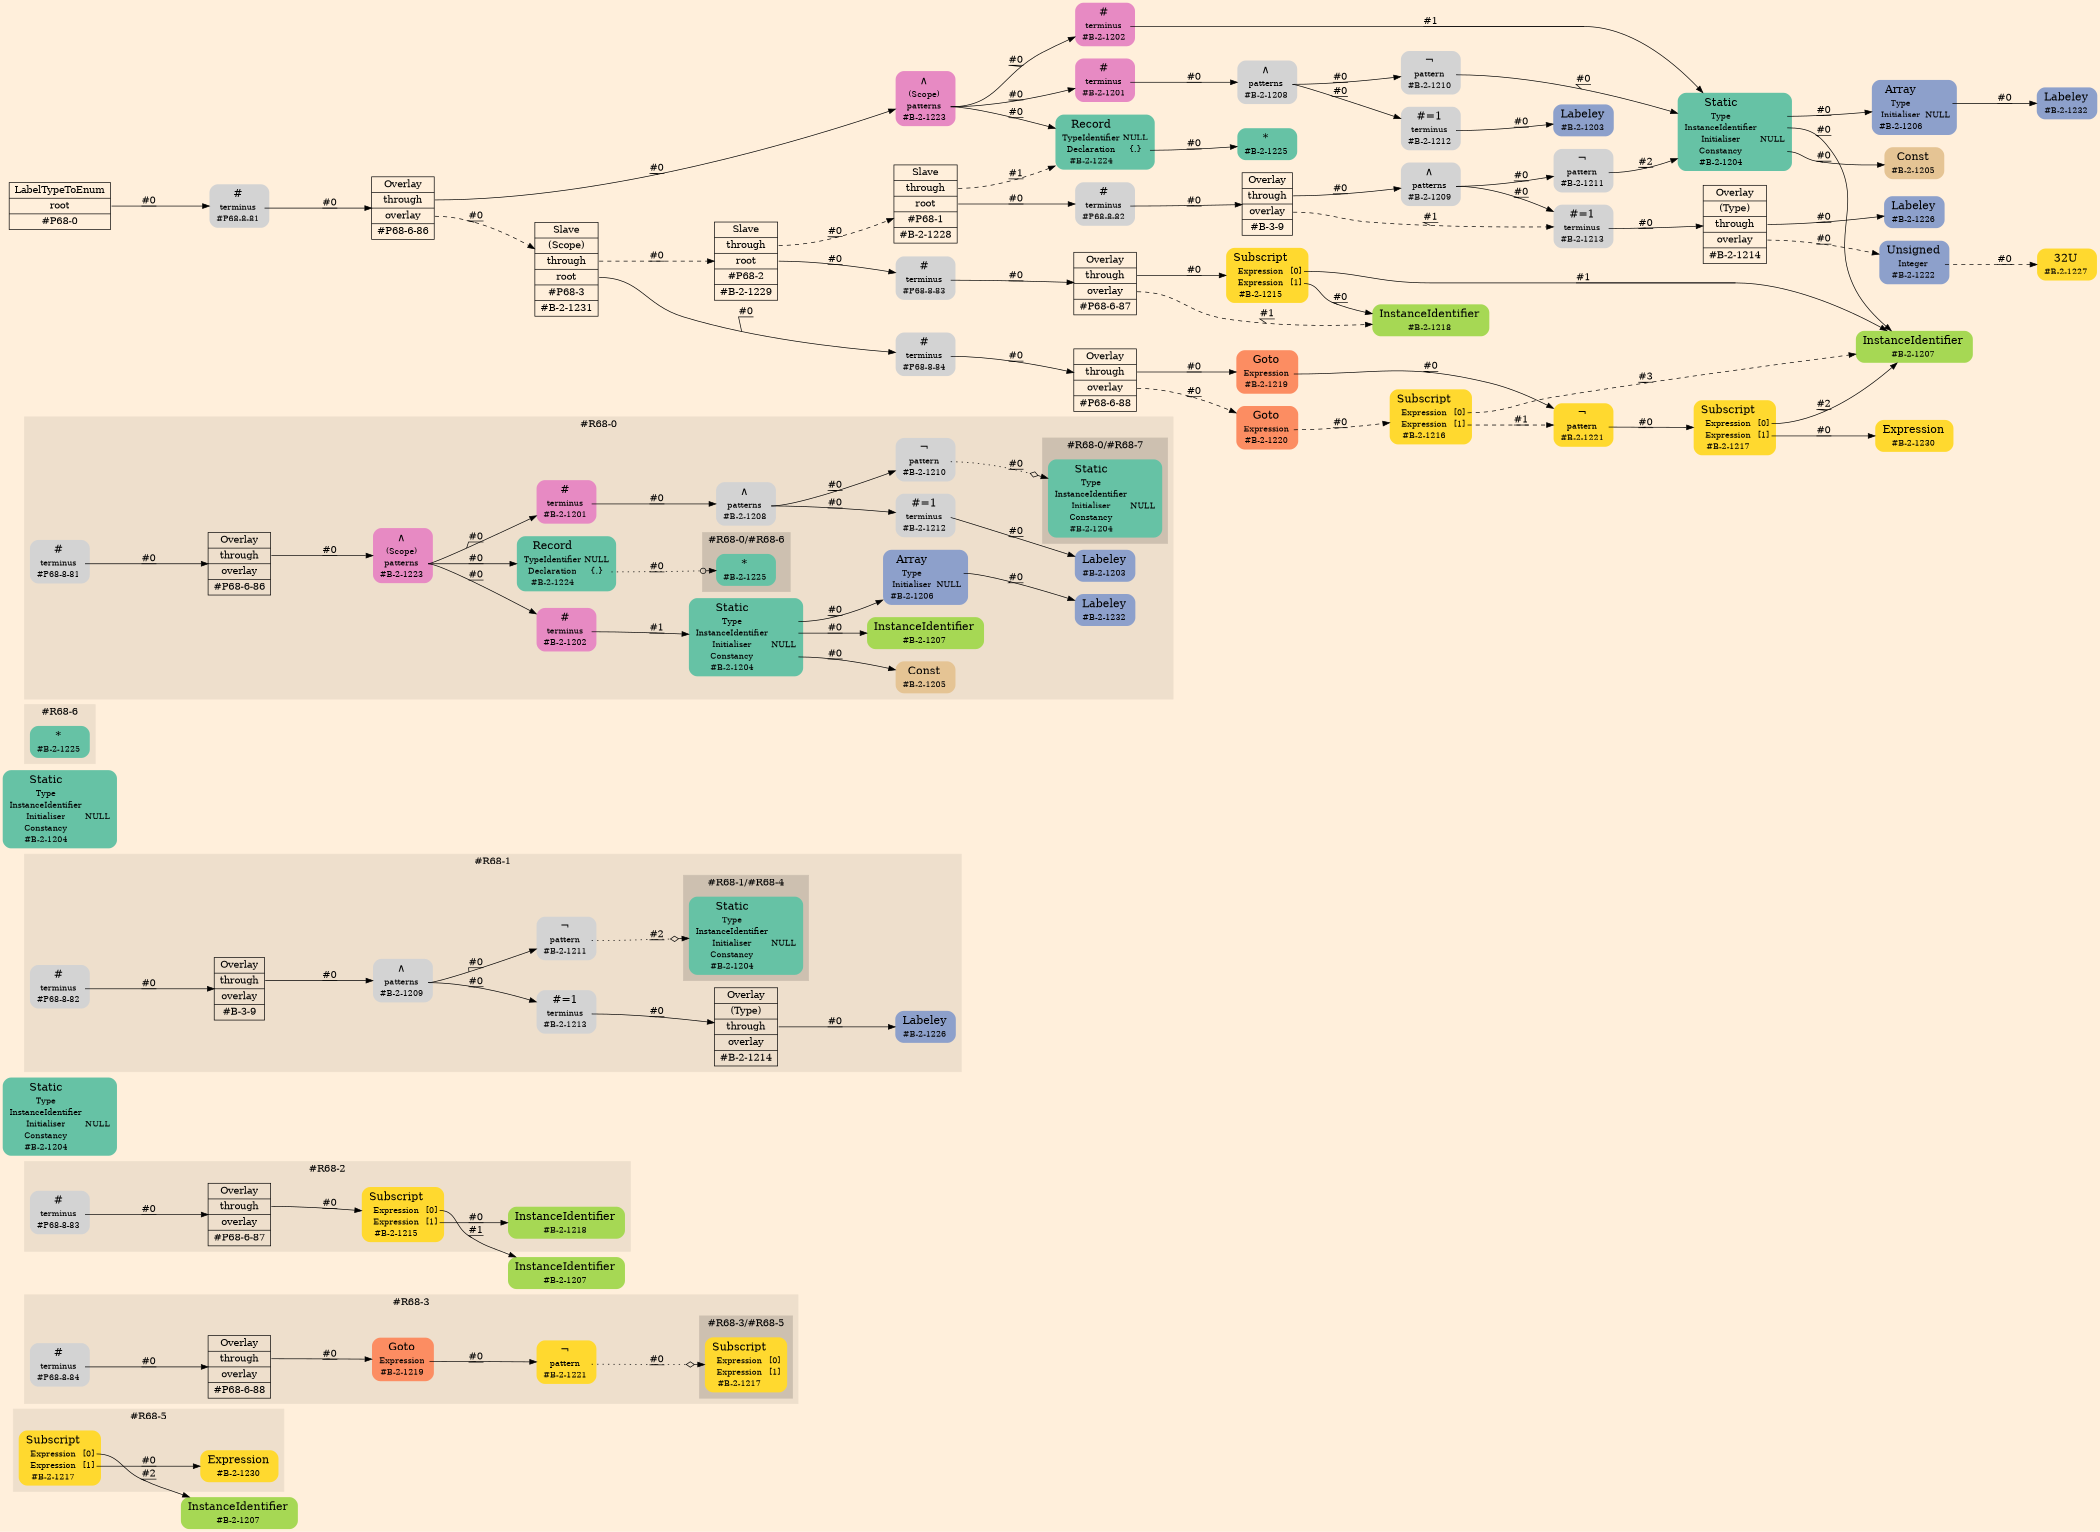 digraph Inferno {
graph [
    rankdir = "LR"
    ranksep = 1.0
    size = "14,20"
    bgcolor = antiquewhite1
    color = black
    fontcolor = black
];
node [
];
// -------------------- figure #R68-5 --------------------
"#R68-5/#B-2-1207" [
    shape = "plaintext"
    fillcolor = "/set28/5"
    label = <<TABLE BORDER="0" CELLBORDER="0" CELLSPACING="0">
     <TR><TD><FONT POINT-SIZE="16.0">InstanceIdentifier</FONT></TD><TD></TD></TR>
     <TR><TD>#B-2-1207</TD><TD PORT="port0"></TD></TR>
    </TABLE>>
    style = "rounded,filled"
    fontsize = "12"
];

subgraph "cluster#R68-5" {
    label = "#R68-5"
    style = "filled"
    color = antiquewhite2
    "#R68-5/#B-2-1217" [
        shape = "plaintext"
        fillcolor = "/set28/6"
        label = <<TABLE BORDER="0" CELLBORDER="0" CELLSPACING="0">
         <TR><TD><FONT POINT-SIZE="16.0">Subscript</FONT></TD><TD></TD></TR>
         <TR><TD>Expression</TD><TD PORT="port0">[0]</TD></TR>
         <TR><TD>Expression</TD><TD PORT="port1">[1]</TD></TR>
         <TR><TD>#B-2-1217</TD><TD PORT="port2"></TD></TR>
        </TABLE>>
        style = "rounded,filled"
        fontsize = "12"
    ];
    
    "#R68-5/#B-2-1230" [
        shape = "plaintext"
        fillcolor = "/set28/6"
        label = <<TABLE BORDER="0" CELLBORDER="0" CELLSPACING="0">
         <TR><TD><FONT POINT-SIZE="16.0">Expression</FONT></TD><TD></TD></TR>
         <TR><TD>#B-2-1230</TD><TD PORT="port0"></TD></TR>
        </TABLE>>
        style = "rounded,filled"
        fontsize = "12"
    ];
    
}


// -------------------- figure #R68-3 --------------------
subgraph "cluster#R68-3" {
    label = "#R68-3"
    style = "filled"
    color = antiquewhite2
    "#R68-3/#P68-6-88" [
        shape = "record"
        fillcolor = antiquewhite2
        label = "<fixed> Overlay | <port0> through | <port1> overlay | <port2> #P68-6-88"
        style = "filled"
        fontsize = "14"
        color = black
        fontcolor = black
    ];
    
    "#R68-3/#P68-8-84" [
        shape = "plaintext"
        label = <<TABLE BORDER="0" CELLBORDER="0" CELLSPACING="0">
         <TR><TD><FONT POINT-SIZE="16.0">#</FONT></TD><TD></TD></TR>
         <TR><TD>terminus</TD><TD PORT="port0"></TD></TR>
         <TR><TD>#P68-8-84</TD><TD PORT="port1"></TD></TR>
        </TABLE>>
        style = "rounded,filled"
        fontsize = "12"
    ];
    
    "#R68-3/#B-2-1221" [
        shape = "plaintext"
        fillcolor = "/set28/6"
        label = <<TABLE BORDER="0" CELLBORDER="0" CELLSPACING="0">
         <TR><TD><FONT POINT-SIZE="16.0">¬</FONT></TD><TD></TD></TR>
         <TR><TD>pattern</TD><TD PORT="port0"></TD></TR>
         <TR><TD>#B-2-1221</TD><TD PORT="port1"></TD></TR>
        </TABLE>>
        style = "rounded,filled"
        fontsize = "12"
    ];
    
    "#R68-3/#B-2-1219" [
        shape = "plaintext"
        fillcolor = "/set28/2"
        label = <<TABLE BORDER="0" CELLBORDER="0" CELLSPACING="0">
         <TR><TD><FONT POINT-SIZE="16.0">Goto</FONT></TD><TD></TD></TR>
         <TR><TD>Expression</TD><TD PORT="port0"></TD></TR>
         <TR><TD>#B-2-1219</TD><TD PORT="port1"></TD></TR>
        </TABLE>>
        style = "rounded,filled"
        fontsize = "12"
    ];
    
    subgraph "cluster#R68-3/#R68-5" {
        label = "#R68-3/#R68-5"
        style = "filled"
        color = antiquewhite3
        "#R68-3/#0/#B-2-1217" [
            shape = "plaintext"
            fillcolor = "/set28/6"
            label = <<TABLE BORDER="0" CELLBORDER="0" CELLSPACING="0">
             <TR><TD><FONT POINT-SIZE="16.0">Subscript</FONT></TD><TD></TD></TR>
             <TR><TD>Expression</TD><TD PORT="port0">[0]</TD></TR>
             <TR><TD>Expression</TD><TD PORT="port1">[1]</TD></TR>
             <TR><TD>#B-2-1217</TD><TD PORT="port2"></TD></TR>
            </TABLE>>
            style = "rounded,filled"
            fontsize = "12"
        ];
        
    }
    
}


// -------------------- figure #R68-2 --------------------
"#R68-2/#B-2-1207" [
    shape = "plaintext"
    fillcolor = "/set28/5"
    label = <<TABLE BORDER="0" CELLBORDER="0" CELLSPACING="0">
     <TR><TD><FONT POINT-SIZE="16.0">InstanceIdentifier</FONT></TD><TD></TD></TR>
     <TR><TD>#B-2-1207</TD><TD PORT="port0"></TD></TR>
    </TABLE>>
    style = "rounded,filled"
    fontsize = "12"
];

subgraph "cluster#R68-2" {
    label = "#R68-2"
    style = "filled"
    color = antiquewhite2
    "#R68-2/#P68-6-87" [
        shape = "record"
        fillcolor = antiquewhite2
        label = "<fixed> Overlay | <port0> through | <port1> overlay | <port2> #P68-6-87"
        style = "filled"
        fontsize = "14"
        color = black
        fontcolor = black
    ];
    
    "#R68-2/#P68-8-83" [
        shape = "plaintext"
        label = <<TABLE BORDER="0" CELLBORDER="0" CELLSPACING="0">
         <TR><TD><FONT POINT-SIZE="16.0">#</FONT></TD><TD></TD></TR>
         <TR><TD>terminus</TD><TD PORT="port0"></TD></TR>
         <TR><TD>#P68-8-83</TD><TD PORT="port1"></TD></TR>
        </TABLE>>
        style = "rounded,filled"
        fontsize = "12"
    ];
    
    "#R68-2/#B-2-1218" [
        shape = "plaintext"
        fillcolor = "/set28/5"
        label = <<TABLE BORDER="0" CELLBORDER="0" CELLSPACING="0">
         <TR><TD><FONT POINT-SIZE="16.0">InstanceIdentifier</FONT></TD><TD></TD></TR>
         <TR><TD>#B-2-1218</TD><TD PORT="port0"></TD></TR>
        </TABLE>>
        style = "rounded,filled"
        fontsize = "12"
    ];
    
    "#R68-2/#B-2-1215" [
        shape = "plaintext"
        fillcolor = "/set28/6"
        label = <<TABLE BORDER="0" CELLBORDER="0" CELLSPACING="0">
         <TR><TD><FONT POINT-SIZE="16.0">Subscript</FONT></TD><TD></TD></TR>
         <TR><TD>Expression</TD><TD PORT="port0">[0]</TD></TR>
         <TR><TD>Expression</TD><TD PORT="port1">[1]</TD></TR>
         <TR><TD>#B-2-1215</TD><TD PORT="port2"></TD></TR>
        </TABLE>>
        style = "rounded,filled"
        fontsize = "12"
    ];
    
}


// -------------------- figure #R68-4 --------------------
"#R68-4/#B-2-1204" [
    shape = "plaintext"
    fillcolor = "/set28/1"
    label = <<TABLE BORDER="0" CELLBORDER="0" CELLSPACING="0">
     <TR><TD><FONT POINT-SIZE="16.0">Static</FONT></TD><TD></TD></TR>
     <TR><TD>Type</TD><TD PORT="port0"></TD></TR>
     <TR><TD>InstanceIdentifier</TD><TD PORT="port1"></TD></TR>
     <TR><TD>Initialiser</TD><TD PORT="port2">NULL</TD></TR>
     <TR><TD>Constancy</TD><TD PORT="port3"></TD></TR>
     <TR><TD>#B-2-1204</TD><TD PORT="port4"></TD></TR>
    </TABLE>>
    style = "rounded,filled"
    fontsize = "12"
];

subgraph "cluster#R68-4" {
    label = "#R68-4"
    style = "filled"
    color = antiquewhite2
}


// -------------------- figure #R68-1 --------------------
subgraph "cluster#R68-1" {
    label = "#R68-1"
    style = "filled"
    color = antiquewhite2
    "#R68-1/#B-2-1214" [
        shape = "record"
        fillcolor = antiquewhite2
        label = "<fixed> Overlay | <port0> (Type) | <port1> through | <port2> overlay | <port3> #B-2-1214"
        style = "filled"
        fontsize = "14"
        color = black
        fontcolor = black
    ];
    
    "#R68-1/#B-2-1213" [
        shape = "plaintext"
        label = <<TABLE BORDER="0" CELLBORDER="0" CELLSPACING="0">
         <TR><TD><FONT POINT-SIZE="16.0">#=1</FONT></TD><TD></TD></TR>
         <TR><TD>terminus</TD><TD PORT="port0"></TD></TR>
         <TR><TD>#B-2-1213</TD><TD PORT="port1"></TD></TR>
        </TABLE>>
        style = "rounded,filled"
        fontsize = "12"
    ];
    
    "#R68-1/#B-3-9" [
        shape = "record"
        fillcolor = antiquewhite2
        label = "<fixed> Overlay | <port0> through | <port1> overlay | <port2> #B-3-9"
        style = "filled"
        fontsize = "14"
        color = black
        fontcolor = black
    ];
    
    "#R68-1/#B-2-1226" [
        shape = "plaintext"
        fillcolor = "/set28/3"
        label = <<TABLE BORDER="0" CELLBORDER="0" CELLSPACING="0">
         <TR><TD><FONT POINT-SIZE="16.0">Labeley</FONT></TD><TD></TD></TR>
         <TR><TD>#B-2-1226</TD><TD PORT="port0"></TD></TR>
        </TABLE>>
        style = "rounded,filled"
        fontsize = "12"
    ];
    
    "#R68-1/#P68-8-82" [
        shape = "plaintext"
        label = <<TABLE BORDER="0" CELLBORDER="0" CELLSPACING="0">
         <TR><TD><FONT POINT-SIZE="16.0">#</FONT></TD><TD></TD></TR>
         <TR><TD>terminus</TD><TD PORT="port0"></TD></TR>
         <TR><TD>#P68-8-82</TD><TD PORT="port1"></TD></TR>
        </TABLE>>
        style = "rounded,filled"
        fontsize = "12"
    ];
    
    "#R68-1/#B-2-1209" [
        shape = "plaintext"
        label = <<TABLE BORDER="0" CELLBORDER="0" CELLSPACING="0">
         <TR><TD><FONT POINT-SIZE="16.0">∧</FONT></TD><TD></TD></TR>
         <TR><TD>patterns</TD><TD PORT="port0"></TD></TR>
         <TR><TD>#B-2-1209</TD><TD PORT="port1"></TD></TR>
        </TABLE>>
        style = "rounded,filled"
        fontsize = "12"
    ];
    
    "#R68-1/#B-2-1211" [
        shape = "plaintext"
        label = <<TABLE BORDER="0" CELLBORDER="0" CELLSPACING="0">
         <TR><TD><FONT POINT-SIZE="16.0">¬</FONT></TD><TD></TD></TR>
         <TR><TD>pattern</TD><TD PORT="port0"></TD></TR>
         <TR><TD>#B-2-1211</TD><TD PORT="port1"></TD></TR>
        </TABLE>>
        style = "rounded,filled"
        fontsize = "12"
    ];
    
    subgraph "cluster#R68-1/#R68-4" {
        label = "#R68-1/#R68-4"
        style = "filled"
        color = antiquewhite3
        "#R68-1/#2/#B-2-1204" [
            shape = "plaintext"
            fillcolor = "/set28/1"
            label = <<TABLE BORDER="0" CELLBORDER="0" CELLSPACING="0">
             <TR><TD><FONT POINT-SIZE="16.0">Static</FONT></TD><TD></TD></TR>
             <TR><TD>Type</TD><TD PORT="port0"></TD></TR>
             <TR><TD>InstanceIdentifier</TD><TD PORT="port1"></TD></TR>
             <TR><TD>Initialiser</TD><TD PORT="port2">NULL</TD></TR>
             <TR><TD>Constancy</TD><TD PORT="port3"></TD></TR>
             <TR><TD>#B-2-1204</TD><TD PORT="port4"></TD></TR>
            </TABLE>>
            style = "rounded,filled"
            fontsize = "12"
        ];
        
    }
    
}


// -------------------- figure #R68-7 --------------------
"#R68-7/#B-2-1204" [
    shape = "plaintext"
    fillcolor = "/set28/1"
    label = <<TABLE BORDER="0" CELLBORDER="0" CELLSPACING="0">
     <TR><TD><FONT POINT-SIZE="16.0">Static</FONT></TD><TD></TD></TR>
     <TR><TD>Type</TD><TD PORT="port0"></TD></TR>
     <TR><TD>InstanceIdentifier</TD><TD PORT="port1"></TD></TR>
     <TR><TD>Initialiser</TD><TD PORT="port2">NULL</TD></TR>
     <TR><TD>Constancy</TD><TD PORT="port3"></TD></TR>
     <TR><TD>#B-2-1204</TD><TD PORT="port4"></TD></TR>
    </TABLE>>
    style = "rounded,filled"
    fontsize = "12"
];

subgraph "cluster#R68-7" {
    label = "#R68-7"
    style = "filled"
    color = antiquewhite2
}


// -------------------- figure #R68-6 --------------------
subgraph "cluster#R68-6" {
    label = "#R68-6"
    style = "filled"
    color = antiquewhite2
    "#R68-6/#B-2-1225" [
        shape = "plaintext"
        fillcolor = "/set28/1"
        label = <<TABLE BORDER="0" CELLBORDER="0" CELLSPACING="0">
         <TR><TD><FONT POINT-SIZE="16.0">*</FONT></TD><TD></TD></TR>
         <TR><TD>#B-2-1225</TD><TD PORT="port0"></TD></TR>
        </TABLE>>
        style = "rounded,filled"
        fontsize = "12"
    ];
    
}


// -------------------- figure #R68-0 --------------------
subgraph "cluster#R68-0" {
    label = "#R68-0"
    style = "filled"
    color = antiquewhite2
    "#R68-0/#B-2-1202" [
        shape = "plaintext"
        fillcolor = "/set28/4"
        label = <<TABLE BORDER="0" CELLBORDER="0" CELLSPACING="0">
         <TR><TD><FONT POINT-SIZE="16.0">#</FONT></TD><TD></TD></TR>
         <TR><TD>terminus</TD><TD PORT="port0"></TD></TR>
         <TR><TD>#B-2-1202</TD><TD PORT="port1"></TD></TR>
        </TABLE>>
        style = "rounded,filled"
        fontsize = "12"
    ];
    
    "#R68-0/#B-2-1210" [
        shape = "plaintext"
        label = <<TABLE BORDER="0" CELLBORDER="0" CELLSPACING="0">
         <TR><TD><FONT POINT-SIZE="16.0">¬</FONT></TD><TD></TD></TR>
         <TR><TD>pattern</TD><TD PORT="port0"></TD></TR>
         <TR><TD>#B-2-1210</TD><TD PORT="port1"></TD></TR>
        </TABLE>>
        style = "rounded,filled"
        fontsize = "12"
    ];
    
    "#R68-0/#B-2-1203" [
        shape = "plaintext"
        fillcolor = "/set28/3"
        label = <<TABLE BORDER="0" CELLBORDER="0" CELLSPACING="0">
         <TR><TD><FONT POINT-SIZE="16.0">Labeley</FONT></TD><TD></TD></TR>
         <TR><TD>#B-2-1203</TD><TD PORT="port0"></TD></TR>
        </TABLE>>
        style = "rounded,filled"
        fontsize = "12"
    ];
    
    "#R68-0/#B-2-1208" [
        shape = "plaintext"
        label = <<TABLE BORDER="0" CELLBORDER="0" CELLSPACING="0">
         <TR><TD><FONT POINT-SIZE="16.0">∧</FONT></TD><TD></TD></TR>
         <TR><TD>patterns</TD><TD PORT="port0"></TD></TR>
         <TR><TD>#B-2-1208</TD><TD PORT="port1"></TD></TR>
        </TABLE>>
        style = "rounded,filled"
        fontsize = "12"
    ];
    
    "#R68-0/#B-2-1224" [
        shape = "plaintext"
        fillcolor = "/set28/1"
        label = <<TABLE BORDER="0" CELLBORDER="0" CELLSPACING="0">
         <TR><TD><FONT POINT-SIZE="16.0">Record</FONT></TD><TD></TD></TR>
         <TR><TD>TypeIdentifier</TD><TD PORT="port0">NULL</TD></TR>
         <TR><TD>Declaration</TD><TD PORT="port1">{.}</TD></TR>
         <TR><TD>#B-2-1224</TD><TD PORT="port2"></TD></TR>
        </TABLE>>
        style = "rounded,filled"
        fontsize = "12"
    ];
    
    "#R68-0/#P68-6-86" [
        shape = "record"
        fillcolor = antiquewhite2
        label = "<fixed> Overlay | <port0> through | <port1> overlay | <port2> #P68-6-86"
        style = "filled"
        fontsize = "14"
        color = black
        fontcolor = black
    ];
    
    "#R68-0/#B-2-1206" [
        shape = "plaintext"
        fillcolor = "/set28/3"
        label = <<TABLE BORDER="0" CELLBORDER="0" CELLSPACING="0">
         <TR><TD><FONT POINT-SIZE="16.0">Array</FONT></TD><TD></TD></TR>
         <TR><TD>Type</TD><TD PORT="port0"></TD></TR>
         <TR><TD>Initialiser</TD><TD PORT="port1">NULL</TD></TR>
         <TR><TD>#B-2-1206</TD><TD PORT="port2"></TD></TR>
        </TABLE>>
        style = "rounded,filled"
        fontsize = "12"
    ];
    
    "#R68-0/#B-2-1232" [
        shape = "plaintext"
        fillcolor = "/set28/3"
        label = <<TABLE BORDER="0" CELLBORDER="0" CELLSPACING="0">
         <TR><TD><FONT POINT-SIZE="16.0">Labeley</FONT></TD><TD></TD></TR>
         <TR><TD>#B-2-1232</TD><TD PORT="port0"></TD></TR>
        </TABLE>>
        style = "rounded,filled"
        fontsize = "12"
    ];
    
    "#R68-0/#B-2-1205" [
        shape = "plaintext"
        fillcolor = "/set28/7"
        label = <<TABLE BORDER="0" CELLBORDER="0" CELLSPACING="0">
         <TR><TD><FONT POINT-SIZE="16.0">Const</FONT></TD><TD></TD></TR>
         <TR><TD>#B-2-1205</TD><TD PORT="port0"></TD></TR>
        </TABLE>>
        style = "rounded,filled"
        fontsize = "12"
    ];
    
    "#R68-0/#B-2-1207" [
        shape = "plaintext"
        fillcolor = "/set28/5"
        label = <<TABLE BORDER="0" CELLBORDER="0" CELLSPACING="0">
         <TR><TD><FONT POINT-SIZE="16.0">InstanceIdentifier</FONT></TD><TD></TD></TR>
         <TR><TD>#B-2-1207</TD><TD PORT="port0"></TD></TR>
        </TABLE>>
        style = "rounded,filled"
        fontsize = "12"
    ];
    
    "#R68-0/#B-2-1223" [
        shape = "plaintext"
        fillcolor = "/set28/4"
        label = <<TABLE BORDER="0" CELLBORDER="0" CELLSPACING="0">
         <TR><TD><FONT POINT-SIZE="16.0">∧</FONT></TD><TD></TD></TR>
         <TR><TD>(Scope)</TD><TD PORT="port0"></TD></TR>
         <TR><TD>patterns</TD><TD PORT="port1"></TD></TR>
         <TR><TD>#B-2-1223</TD><TD PORT="port2"></TD></TR>
        </TABLE>>
        style = "rounded,filled"
        fontsize = "12"
    ];
    
    "#R68-0/#P68-8-81" [
        shape = "plaintext"
        label = <<TABLE BORDER="0" CELLBORDER="0" CELLSPACING="0">
         <TR><TD><FONT POINT-SIZE="16.0">#</FONT></TD><TD></TD></TR>
         <TR><TD>terminus</TD><TD PORT="port0"></TD></TR>
         <TR><TD>#P68-8-81</TD><TD PORT="port1"></TD></TR>
        </TABLE>>
        style = "rounded,filled"
        fontsize = "12"
    ];
    
    "#R68-0/#B-2-1201" [
        shape = "plaintext"
        fillcolor = "/set28/4"
        label = <<TABLE BORDER="0" CELLBORDER="0" CELLSPACING="0">
         <TR><TD><FONT POINT-SIZE="16.0">#</FONT></TD><TD></TD></TR>
         <TR><TD>terminus</TD><TD PORT="port0"></TD></TR>
         <TR><TD>#B-2-1201</TD><TD PORT="port1"></TD></TR>
        </TABLE>>
        style = "rounded,filled"
        fontsize = "12"
    ];
    
    "#R68-0/#B-2-1212" [
        shape = "plaintext"
        label = <<TABLE BORDER="0" CELLBORDER="0" CELLSPACING="0">
         <TR><TD><FONT POINT-SIZE="16.0">#=1</FONT></TD><TD></TD></TR>
         <TR><TD>terminus</TD><TD PORT="port0"></TD></TR>
         <TR><TD>#B-2-1212</TD><TD PORT="port1"></TD></TR>
        </TABLE>>
        style = "rounded,filled"
        fontsize = "12"
    ];
    
    "#R68-0/#B-2-1204" [
        shape = "plaintext"
        fillcolor = "/set28/1"
        label = <<TABLE BORDER="0" CELLBORDER="0" CELLSPACING="0">
         <TR><TD><FONT POINT-SIZE="16.0">Static</FONT></TD><TD></TD></TR>
         <TR><TD>Type</TD><TD PORT="port0"></TD></TR>
         <TR><TD>InstanceIdentifier</TD><TD PORT="port1"></TD></TR>
         <TR><TD>Initialiser</TD><TD PORT="port2">NULL</TD></TR>
         <TR><TD>Constancy</TD><TD PORT="port3"></TD></TR>
         <TR><TD>#B-2-1204</TD><TD PORT="port4"></TD></TR>
        </TABLE>>
        style = "rounded,filled"
        fontsize = "12"
    ];
    
    subgraph "cluster#R68-0/#R68-6" {
        label = "#R68-0/#R68-6"
        style = "filled"
        color = antiquewhite3
        "#R68-0/#0/#B-2-1225" [
            shape = "plaintext"
            fillcolor = "/set28/1"
            label = <<TABLE BORDER="0" CELLBORDER="0" CELLSPACING="0">
             <TR><TD><FONT POINT-SIZE="16.0">*</FONT></TD><TD></TD></TR>
             <TR><TD>#B-2-1225</TD><TD PORT="port0"></TD></TR>
            </TABLE>>
            style = "rounded,filled"
            fontsize = "12"
        ];
        
    }
    
    subgraph "cluster#R68-0/#R68-7" {
        label = "#R68-0/#R68-7"
        style = "filled"
        color = antiquewhite3
        "#R68-0/#0/#B-2-1204" [
            shape = "plaintext"
            fillcolor = "/set28/1"
            label = <<TABLE BORDER="0" CELLBORDER="0" CELLSPACING="0">
             <TR><TD><FONT POINT-SIZE="16.0">Static</FONT></TD><TD></TD></TR>
             <TR><TD>Type</TD><TD PORT="port0"></TD></TR>
             <TR><TD>InstanceIdentifier</TD><TD PORT="port1"></TD></TR>
             <TR><TD>Initialiser</TD><TD PORT="port2">NULL</TD></TR>
             <TR><TD>Constancy</TD><TD PORT="port3"></TD></TR>
             <TR><TD>#B-2-1204</TD><TD PORT="port4"></TD></TR>
            </TABLE>>
            style = "rounded,filled"
            fontsize = "12"
        ];
        
    }
    
}


// -------------------- transformation figure --------------------
"CR#P68-0" [
    shape = "record"
    fillcolor = antiquewhite1
    label = "<fixed> LabelTypeToEnum | <port0> root | <port1> #P68-0"
    style = "filled"
    fontsize = "14"
    color = black
    fontcolor = black
];

"#P68-8-81" [
    shape = "plaintext"
    label = <<TABLE BORDER="0" CELLBORDER="0" CELLSPACING="0">
     <TR><TD><FONT POINT-SIZE="16.0">#</FONT></TD><TD></TD></TR>
     <TR><TD>terminus</TD><TD PORT="port0"></TD></TR>
     <TR><TD>#P68-8-81</TD><TD PORT="port1"></TD></TR>
    </TABLE>>
    style = "rounded,filled"
    fontsize = "12"
];

"#P68-6-86" [
    shape = "record"
    fillcolor = antiquewhite1
    label = "<fixed> Overlay | <port0> through | <port1> overlay | <port2> #P68-6-86"
    style = "filled"
    fontsize = "14"
    color = black
    fontcolor = black
];

"#B-2-1223" [
    shape = "plaintext"
    fillcolor = "/set28/4"
    label = <<TABLE BORDER="0" CELLBORDER="0" CELLSPACING="0">
     <TR><TD><FONT POINT-SIZE="16.0">∧</FONT></TD><TD></TD></TR>
     <TR><TD>(Scope)</TD><TD PORT="port0"></TD></TR>
     <TR><TD>patterns</TD><TD PORT="port1"></TD></TR>
     <TR><TD>#B-2-1223</TD><TD PORT="port2"></TD></TR>
    </TABLE>>
    style = "rounded,filled"
    fontsize = "12"
];

"#B-2-1224" [
    shape = "plaintext"
    fillcolor = "/set28/1"
    label = <<TABLE BORDER="0" CELLBORDER="0" CELLSPACING="0">
     <TR><TD><FONT POINT-SIZE="16.0">Record</FONT></TD><TD></TD></TR>
     <TR><TD>TypeIdentifier</TD><TD PORT="port0">NULL</TD></TR>
     <TR><TD>Declaration</TD><TD PORT="port1">{.}</TD></TR>
     <TR><TD>#B-2-1224</TD><TD PORT="port2"></TD></TR>
    </TABLE>>
    style = "rounded,filled"
    fontsize = "12"
];

"#B-2-1225" [
    shape = "plaintext"
    fillcolor = "/set28/1"
    label = <<TABLE BORDER="0" CELLBORDER="0" CELLSPACING="0">
     <TR><TD><FONT POINT-SIZE="16.0">*</FONT></TD><TD></TD></TR>
     <TR><TD>#B-2-1225</TD><TD PORT="port0"></TD></TR>
    </TABLE>>
    style = "rounded,filled"
    fontsize = "12"
];

"#B-2-1201" [
    shape = "plaintext"
    fillcolor = "/set28/4"
    label = <<TABLE BORDER="0" CELLBORDER="0" CELLSPACING="0">
     <TR><TD><FONT POINT-SIZE="16.0">#</FONT></TD><TD></TD></TR>
     <TR><TD>terminus</TD><TD PORT="port0"></TD></TR>
     <TR><TD>#B-2-1201</TD><TD PORT="port1"></TD></TR>
    </TABLE>>
    style = "rounded,filled"
    fontsize = "12"
];

"#B-2-1208" [
    shape = "plaintext"
    label = <<TABLE BORDER="0" CELLBORDER="0" CELLSPACING="0">
     <TR><TD><FONT POINT-SIZE="16.0">∧</FONT></TD><TD></TD></TR>
     <TR><TD>patterns</TD><TD PORT="port0"></TD></TR>
     <TR><TD>#B-2-1208</TD><TD PORT="port1"></TD></TR>
    </TABLE>>
    style = "rounded,filled"
    fontsize = "12"
];

"#B-2-1212" [
    shape = "plaintext"
    label = <<TABLE BORDER="0" CELLBORDER="0" CELLSPACING="0">
     <TR><TD><FONT POINT-SIZE="16.0">#=1</FONT></TD><TD></TD></TR>
     <TR><TD>terminus</TD><TD PORT="port0"></TD></TR>
     <TR><TD>#B-2-1212</TD><TD PORT="port1"></TD></TR>
    </TABLE>>
    style = "rounded,filled"
    fontsize = "12"
];

"#B-2-1203" [
    shape = "plaintext"
    fillcolor = "/set28/3"
    label = <<TABLE BORDER="0" CELLBORDER="0" CELLSPACING="0">
     <TR><TD><FONT POINT-SIZE="16.0">Labeley</FONT></TD><TD></TD></TR>
     <TR><TD>#B-2-1203</TD><TD PORT="port0"></TD></TR>
    </TABLE>>
    style = "rounded,filled"
    fontsize = "12"
];

"#B-2-1210" [
    shape = "plaintext"
    label = <<TABLE BORDER="0" CELLBORDER="0" CELLSPACING="0">
     <TR><TD><FONT POINT-SIZE="16.0">¬</FONT></TD><TD></TD></TR>
     <TR><TD>pattern</TD><TD PORT="port0"></TD></TR>
     <TR><TD>#B-2-1210</TD><TD PORT="port1"></TD></TR>
    </TABLE>>
    style = "rounded,filled"
    fontsize = "12"
];

"#B-2-1204" [
    shape = "plaintext"
    fillcolor = "/set28/1"
    label = <<TABLE BORDER="0" CELLBORDER="0" CELLSPACING="0">
     <TR><TD><FONT POINT-SIZE="16.0">Static</FONT></TD><TD></TD></TR>
     <TR><TD>Type</TD><TD PORT="port0"></TD></TR>
     <TR><TD>InstanceIdentifier</TD><TD PORT="port1"></TD></TR>
     <TR><TD>Initialiser</TD><TD PORT="port2">NULL</TD></TR>
     <TR><TD>Constancy</TD><TD PORT="port3"></TD></TR>
     <TR><TD>#B-2-1204</TD><TD PORT="port4"></TD></TR>
    </TABLE>>
    style = "rounded,filled"
    fontsize = "12"
];

"#B-2-1206" [
    shape = "plaintext"
    fillcolor = "/set28/3"
    label = <<TABLE BORDER="0" CELLBORDER="0" CELLSPACING="0">
     <TR><TD><FONT POINT-SIZE="16.0">Array</FONT></TD><TD></TD></TR>
     <TR><TD>Type</TD><TD PORT="port0"></TD></TR>
     <TR><TD>Initialiser</TD><TD PORT="port1">NULL</TD></TR>
     <TR><TD>#B-2-1206</TD><TD PORT="port2"></TD></TR>
    </TABLE>>
    style = "rounded,filled"
    fontsize = "12"
];

"#B-2-1232" [
    shape = "plaintext"
    fillcolor = "/set28/3"
    label = <<TABLE BORDER="0" CELLBORDER="0" CELLSPACING="0">
     <TR><TD><FONT POINT-SIZE="16.0">Labeley</FONT></TD><TD></TD></TR>
     <TR><TD>#B-2-1232</TD><TD PORT="port0"></TD></TR>
    </TABLE>>
    style = "rounded,filled"
    fontsize = "12"
];

"#B-2-1207" [
    shape = "plaintext"
    fillcolor = "/set28/5"
    label = <<TABLE BORDER="0" CELLBORDER="0" CELLSPACING="0">
     <TR><TD><FONT POINT-SIZE="16.0">InstanceIdentifier</FONT></TD><TD></TD></TR>
     <TR><TD>#B-2-1207</TD><TD PORT="port0"></TD></TR>
    </TABLE>>
    style = "rounded,filled"
    fontsize = "12"
];

"#B-2-1205" [
    shape = "plaintext"
    fillcolor = "/set28/7"
    label = <<TABLE BORDER="0" CELLBORDER="0" CELLSPACING="0">
     <TR><TD><FONT POINT-SIZE="16.0">Const</FONT></TD><TD></TD></TR>
     <TR><TD>#B-2-1205</TD><TD PORT="port0"></TD></TR>
    </TABLE>>
    style = "rounded,filled"
    fontsize = "12"
];

"#B-2-1202" [
    shape = "plaintext"
    fillcolor = "/set28/4"
    label = <<TABLE BORDER="0" CELLBORDER="0" CELLSPACING="0">
     <TR><TD><FONT POINT-SIZE="16.0">#</FONT></TD><TD></TD></TR>
     <TR><TD>terminus</TD><TD PORT="port0"></TD></TR>
     <TR><TD>#B-2-1202</TD><TD PORT="port1"></TD></TR>
    </TABLE>>
    style = "rounded,filled"
    fontsize = "12"
];

"#B-2-1231" [
    shape = "record"
    fillcolor = antiquewhite1
    label = "<fixed> Slave | <port0> (Scope) | <port1> through | <port2> root | <port3> #P68-3 | <port4> #B-2-1231"
    style = "filled"
    fontsize = "14"
    color = black
    fontcolor = black
];

"#B-2-1229" [
    shape = "record"
    fillcolor = antiquewhite1
    label = "<fixed> Slave | <port0> through | <port1> root | <port2> #P68-2 | <port3> #B-2-1229"
    style = "filled"
    fontsize = "14"
    color = black
    fontcolor = black
];

"#B-2-1228" [
    shape = "record"
    fillcolor = antiquewhite1
    label = "<fixed> Slave | <port0> through | <port1> root | <port2> #P68-1 | <port3> #B-2-1228"
    style = "filled"
    fontsize = "14"
    color = black
    fontcolor = black
];

"#P68-8-82" [
    shape = "plaintext"
    label = <<TABLE BORDER="0" CELLBORDER="0" CELLSPACING="0">
     <TR><TD><FONT POINT-SIZE="16.0">#</FONT></TD><TD></TD></TR>
     <TR><TD>terminus</TD><TD PORT="port0"></TD></TR>
     <TR><TD>#P68-8-82</TD><TD PORT="port1"></TD></TR>
    </TABLE>>
    style = "rounded,filled"
    fontsize = "12"
];

"#B-3-9" [
    shape = "record"
    fillcolor = antiquewhite1
    label = "<fixed> Overlay | <port0> through | <port1> overlay | <port2> #B-3-9"
    style = "filled"
    fontsize = "14"
    color = black
    fontcolor = black
];

"#B-2-1209" [
    shape = "plaintext"
    label = <<TABLE BORDER="0" CELLBORDER="0" CELLSPACING="0">
     <TR><TD><FONT POINT-SIZE="16.0">∧</FONT></TD><TD></TD></TR>
     <TR><TD>patterns</TD><TD PORT="port0"></TD></TR>
     <TR><TD>#B-2-1209</TD><TD PORT="port1"></TD></TR>
    </TABLE>>
    style = "rounded,filled"
    fontsize = "12"
];

"#B-2-1213" [
    shape = "plaintext"
    label = <<TABLE BORDER="0" CELLBORDER="0" CELLSPACING="0">
     <TR><TD><FONT POINT-SIZE="16.0">#=1</FONT></TD><TD></TD></TR>
     <TR><TD>terminus</TD><TD PORT="port0"></TD></TR>
     <TR><TD>#B-2-1213</TD><TD PORT="port1"></TD></TR>
    </TABLE>>
    style = "rounded,filled"
    fontsize = "12"
];

"#B-2-1214" [
    shape = "record"
    fillcolor = antiquewhite1
    label = "<fixed> Overlay | <port0> (Type) | <port1> through | <port2> overlay | <port3> #B-2-1214"
    style = "filled"
    fontsize = "14"
    color = black
    fontcolor = black
];

"#B-2-1226" [
    shape = "plaintext"
    fillcolor = "/set28/3"
    label = <<TABLE BORDER="0" CELLBORDER="0" CELLSPACING="0">
     <TR><TD><FONT POINT-SIZE="16.0">Labeley</FONT></TD><TD></TD></TR>
     <TR><TD>#B-2-1226</TD><TD PORT="port0"></TD></TR>
    </TABLE>>
    style = "rounded,filled"
    fontsize = "12"
];

"#B-2-1222" [
    shape = "plaintext"
    fillcolor = "/set28/3"
    label = <<TABLE BORDER="0" CELLBORDER="0" CELLSPACING="0">
     <TR><TD><FONT POINT-SIZE="16.0">Unsigned</FONT></TD><TD></TD></TR>
     <TR><TD>Integer</TD><TD PORT="port0"></TD></TR>
     <TR><TD>#B-2-1222</TD><TD PORT="port1"></TD></TR>
    </TABLE>>
    style = "rounded,filled"
    fontsize = "12"
];

"#B-2-1227" [
    shape = "plaintext"
    fillcolor = "/set28/6"
    label = <<TABLE BORDER="0" CELLBORDER="0" CELLSPACING="0">
     <TR><TD><FONT POINT-SIZE="16.0">32U</FONT></TD><TD></TD></TR>
     <TR><TD>#B-2-1227</TD><TD PORT="port0"></TD></TR>
    </TABLE>>
    style = "rounded,filled"
    fontsize = "12"
];

"#B-2-1211" [
    shape = "plaintext"
    label = <<TABLE BORDER="0" CELLBORDER="0" CELLSPACING="0">
     <TR><TD><FONT POINT-SIZE="16.0">¬</FONT></TD><TD></TD></TR>
     <TR><TD>pattern</TD><TD PORT="port0"></TD></TR>
     <TR><TD>#B-2-1211</TD><TD PORT="port1"></TD></TR>
    </TABLE>>
    style = "rounded,filled"
    fontsize = "12"
];

"#P68-8-83" [
    shape = "plaintext"
    label = <<TABLE BORDER="0" CELLBORDER="0" CELLSPACING="0">
     <TR><TD><FONT POINT-SIZE="16.0">#</FONT></TD><TD></TD></TR>
     <TR><TD>terminus</TD><TD PORT="port0"></TD></TR>
     <TR><TD>#P68-8-83</TD><TD PORT="port1"></TD></TR>
    </TABLE>>
    style = "rounded,filled"
    fontsize = "12"
];

"#P68-6-87" [
    shape = "record"
    fillcolor = antiquewhite1
    label = "<fixed> Overlay | <port0> through | <port1> overlay | <port2> #P68-6-87"
    style = "filled"
    fontsize = "14"
    color = black
    fontcolor = black
];

"#B-2-1215" [
    shape = "plaintext"
    fillcolor = "/set28/6"
    label = <<TABLE BORDER="0" CELLBORDER="0" CELLSPACING="0">
     <TR><TD><FONT POINT-SIZE="16.0">Subscript</FONT></TD><TD></TD></TR>
     <TR><TD>Expression</TD><TD PORT="port0">[0]</TD></TR>
     <TR><TD>Expression</TD><TD PORT="port1">[1]</TD></TR>
     <TR><TD>#B-2-1215</TD><TD PORT="port2"></TD></TR>
    </TABLE>>
    style = "rounded,filled"
    fontsize = "12"
];

"#B-2-1218" [
    shape = "plaintext"
    fillcolor = "/set28/5"
    label = <<TABLE BORDER="0" CELLBORDER="0" CELLSPACING="0">
     <TR><TD><FONT POINT-SIZE="16.0">InstanceIdentifier</FONT></TD><TD></TD></TR>
     <TR><TD>#B-2-1218</TD><TD PORT="port0"></TD></TR>
    </TABLE>>
    style = "rounded,filled"
    fontsize = "12"
];

"#P68-8-84" [
    shape = "plaintext"
    label = <<TABLE BORDER="0" CELLBORDER="0" CELLSPACING="0">
     <TR><TD><FONT POINT-SIZE="16.0">#</FONT></TD><TD></TD></TR>
     <TR><TD>terminus</TD><TD PORT="port0"></TD></TR>
     <TR><TD>#P68-8-84</TD><TD PORT="port1"></TD></TR>
    </TABLE>>
    style = "rounded,filled"
    fontsize = "12"
];

"#P68-6-88" [
    shape = "record"
    fillcolor = antiquewhite1
    label = "<fixed> Overlay | <port0> through | <port1> overlay | <port2> #P68-6-88"
    style = "filled"
    fontsize = "14"
    color = black
    fontcolor = black
];

"#B-2-1219" [
    shape = "plaintext"
    fillcolor = "/set28/2"
    label = <<TABLE BORDER="0" CELLBORDER="0" CELLSPACING="0">
     <TR><TD><FONT POINT-SIZE="16.0">Goto</FONT></TD><TD></TD></TR>
     <TR><TD>Expression</TD><TD PORT="port0"></TD></TR>
     <TR><TD>#B-2-1219</TD><TD PORT="port1"></TD></TR>
    </TABLE>>
    style = "rounded,filled"
    fontsize = "12"
];

"#B-2-1221" [
    shape = "plaintext"
    fillcolor = "/set28/6"
    label = <<TABLE BORDER="0" CELLBORDER="0" CELLSPACING="0">
     <TR><TD><FONT POINT-SIZE="16.0">¬</FONT></TD><TD></TD></TR>
     <TR><TD>pattern</TD><TD PORT="port0"></TD></TR>
     <TR><TD>#B-2-1221</TD><TD PORT="port1"></TD></TR>
    </TABLE>>
    style = "rounded,filled"
    fontsize = "12"
];

"#B-2-1217" [
    shape = "plaintext"
    fillcolor = "/set28/6"
    label = <<TABLE BORDER="0" CELLBORDER="0" CELLSPACING="0">
     <TR><TD><FONT POINT-SIZE="16.0">Subscript</FONT></TD><TD></TD></TR>
     <TR><TD>Expression</TD><TD PORT="port0">[0]</TD></TR>
     <TR><TD>Expression</TD><TD PORT="port1">[1]</TD></TR>
     <TR><TD>#B-2-1217</TD><TD PORT="port2"></TD></TR>
    </TABLE>>
    style = "rounded,filled"
    fontsize = "12"
];

"#B-2-1230" [
    shape = "plaintext"
    fillcolor = "/set28/6"
    label = <<TABLE BORDER="0" CELLBORDER="0" CELLSPACING="0">
     <TR><TD><FONT POINT-SIZE="16.0">Expression</FONT></TD><TD></TD></TR>
     <TR><TD>#B-2-1230</TD><TD PORT="port0"></TD></TR>
    </TABLE>>
    style = "rounded,filled"
    fontsize = "12"
];

"#B-2-1220" [
    shape = "plaintext"
    fillcolor = "/set28/2"
    label = <<TABLE BORDER="0" CELLBORDER="0" CELLSPACING="0">
     <TR><TD><FONT POINT-SIZE="16.0">Goto</FONT></TD><TD></TD></TR>
     <TR><TD>Expression</TD><TD PORT="port0"></TD></TR>
     <TR><TD>#B-2-1220</TD><TD PORT="port1"></TD></TR>
    </TABLE>>
    style = "rounded,filled"
    fontsize = "12"
];

"#B-2-1216" [
    shape = "plaintext"
    fillcolor = "/set28/6"
    label = <<TABLE BORDER="0" CELLBORDER="0" CELLSPACING="0">
     <TR><TD><FONT POINT-SIZE="16.0">Subscript</FONT></TD><TD></TD></TR>
     <TR><TD>Expression</TD><TD PORT="port0">[0]</TD></TR>
     <TR><TD>Expression</TD><TD PORT="port1">[1]</TD></TR>
     <TR><TD>#B-2-1216</TD><TD PORT="port2"></TD></TR>
    </TABLE>>
    style = "rounded,filled"
    fontsize = "12"
];



// -------------------- links --------------------
// links for block CR#P68-0
"CR#P68-0":port0 -> "#P68-8-81" [
    style="solid"
    label = "#0"
    decorate = true
    color = black
    fontcolor = black
];

// links for block #P68-8-81
"#P68-8-81":port0 -> "#P68-6-86" [
    style="solid"
    label = "#0"
    decorate = true
    color = black
    fontcolor = black
];

// links for block #P68-6-86
"#P68-6-86":port0 -> "#B-2-1223" [
    style="solid"
    label = "#0"
    decorate = true
    color = black
    fontcolor = black
];

"#P68-6-86":port1 -> "#B-2-1231" [
    style="dashed"
    label = "#0"
    decorate = true
    color = black
    fontcolor = black
];

// links for block #B-2-1223
"#B-2-1223":port1 -> "#B-2-1224" [
    style="solid"
    label = "#0"
    decorate = true
    color = black
    fontcolor = black
];

"#B-2-1223":port1 -> "#B-2-1201" [
    style="solid"
    label = "#0"
    decorate = true
    color = black
    fontcolor = black
];

"#B-2-1223":port1 -> "#B-2-1202" [
    style="solid"
    label = "#0"
    decorate = true
    color = black
    fontcolor = black
];

// links for block #B-2-1224
"#B-2-1224":port1 -> "#B-2-1225" [
    style="solid"
    label = "#0"
    decorate = true
    color = black
    fontcolor = black
];

// links for block #B-2-1225
// links for block #B-2-1201
"#B-2-1201":port0 -> "#B-2-1208" [
    style="solid"
    label = "#0"
    decorate = true
    color = black
    fontcolor = black
];

// links for block #B-2-1208
"#B-2-1208":port0 -> "#B-2-1212" [
    style="solid"
    label = "#0"
    decorate = true
    color = black
    fontcolor = black
];

"#B-2-1208":port0 -> "#B-2-1210" [
    style="solid"
    label = "#0"
    decorate = true
    color = black
    fontcolor = black
];

// links for block #B-2-1212
"#B-2-1212":port0 -> "#B-2-1203" [
    style="solid"
    label = "#0"
    decorate = true
    color = black
    fontcolor = black
];

// links for block #B-2-1203
// links for block #B-2-1210
"#B-2-1210":port0 -> "#B-2-1204" [
    style="solid"
    label = "#0"
    decorate = true
    color = black
    fontcolor = black
];

// links for block #B-2-1204
"#B-2-1204":port0 -> "#B-2-1206" [
    style="solid"
    label = "#0"
    decorate = true
    color = black
    fontcolor = black
];

"#B-2-1204":port1 -> "#B-2-1207" [
    style="solid"
    label = "#0"
    decorate = true
    color = black
    fontcolor = black
];

"#B-2-1204":port3 -> "#B-2-1205" [
    style="solid"
    label = "#0"
    decorate = true
    color = black
    fontcolor = black
];

// links for block #B-2-1206
"#B-2-1206":port0 -> "#B-2-1232" [
    style="solid"
    label = "#0"
    decorate = true
    color = black
    fontcolor = black
];

// links for block #B-2-1232
// links for block #B-2-1207
// links for block #B-2-1205
// links for block #B-2-1202
"#B-2-1202":port0 -> "#B-2-1204" [
    style="solid"
    label = "#1"
    decorate = true
    color = black
    fontcolor = black
];

// links for block #B-2-1231
"#B-2-1231":port1 -> "#B-2-1229" [
    style="dashed"
    label = "#0"
    decorate = true
    color = black
    fontcolor = black
];

"#B-2-1231":port2 -> "#P68-8-84" [
    style="solid"
    label = "#0"
    decorate = true
    color = black
    fontcolor = black
];

// links for block #B-2-1229
"#B-2-1229":port0 -> "#B-2-1228" [
    style="dashed"
    label = "#0"
    decorate = true
    color = black
    fontcolor = black
];

"#B-2-1229":port1 -> "#P68-8-83" [
    style="solid"
    label = "#0"
    decorate = true
    color = black
    fontcolor = black
];

// links for block #B-2-1228
"#B-2-1228":port0 -> "#B-2-1224" [
    style="dashed"
    label = "#1"
    decorate = true
    color = black
    fontcolor = black
];

"#B-2-1228":port1 -> "#P68-8-82" [
    style="solid"
    label = "#0"
    decorate = true
    color = black
    fontcolor = black
];

// links for block #P68-8-82
"#P68-8-82":port0 -> "#B-3-9" [
    style="solid"
    label = "#0"
    decorate = true
    color = black
    fontcolor = black
];

// links for block #B-3-9
"#B-3-9":port0 -> "#B-2-1209" [
    style="solid"
    label = "#0"
    decorate = true
    color = black
    fontcolor = black
];

"#B-3-9":port1 -> "#B-2-1213" [
    style="dashed"
    label = "#1"
    decorate = true
    color = black
    fontcolor = black
];

// links for block #B-2-1209
"#B-2-1209":port0 -> "#B-2-1213" [
    style="solid"
    label = "#0"
    decorate = true
    color = black
    fontcolor = black
];

"#B-2-1209":port0 -> "#B-2-1211" [
    style="solid"
    label = "#0"
    decorate = true
    color = black
    fontcolor = black
];

// links for block #B-2-1213
"#B-2-1213":port0 -> "#B-2-1214" [
    style="solid"
    label = "#0"
    decorate = true
    color = black
    fontcolor = black
];

// links for block #B-2-1214
"#B-2-1214":port1 -> "#B-2-1226" [
    style="solid"
    label = "#0"
    decorate = true
    color = black
    fontcolor = black
];

"#B-2-1214":port2 -> "#B-2-1222" [
    style="dashed"
    label = "#0"
    decorate = true
    color = black
    fontcolor = black
];

// links for block #B-2-1226
// links for block #B-2-1222
"#B-2-1222":port0 -> "#B-2-1227" [
    style="dashed"
    label = "#0"
    decorate = true
    color = black
    fontcolor = black
];

// links for block #B-2-1227
// links for block #B-2-1211
"#B-2-1211":port0 -> "#B-2-1204" [
    style="solid"
    label = "#2"
    decorate = true
    color = black
    fontcolor = black
];

// links for block #P68-8-83
"#P68-8-83":port0 -> "#P68-6-87" [
    style="solid"
    label = "#0"
    decorate = true
    color = black
    fontcolor = black
];

// links for block #P68-6-87
"#P68-6-87":port0 -> "#B-2-1215" [
    style="solid"
    label = "#0"
    decorate = true
    color = black
    fontcolor = black
];

"#P68-6-87":port1 -> "#B-2-1218" [
    style="dashed"
    label = "#1"
    decorate = true
    color = black
    fontcolor = black
];

// links for block #B-2-1215
"#B-2-1215":port0 -> "#B-2-1207" [
    style="solid"
    label = "#1"
    decorate = true
    color = black
    fontcolor = black
];

"#B-2-1215":port1 -> "#B-2-1218" [
    style="solid"
    label = "#0"
    decorate = true
    color = black
    fontcolor = black
];

// links for block #B-2-1218
// links for block #P68-8-84
"#P68-8-84":port0 -> "#P68-6-88" [
    style="solid"
    label = "#0"
    decorate = true
    color = black
    fontcolor = black
];

// links for block #P68-6-88
"#P68-6-88":port0 -> "#B-2-1219" [
    style="solid"
    label = "#0"
    decorate = true
    color = black
    fontcolor = black
];

"#P68-6-88":port1 -> "#B-2-1220" [
    style="dashed"
    label = "#0"
    decorate = true
    color = black
    fontcolor = black
];

// links for block #B-2-1219
"#B-2-1219":port0 -> "#B-2-1221" [
    style="solid"
    label = "#0"
    decorate = true
    color = black
    fontcolor = black
];

// links for block #B-2-1221
"#B-2-1221":port0 -> "#B-2-1217" [
    style="solid"
    label = "#0"
    decorate = true
    color = black
    fontcolor = black
];

// links for block #B-2-1217
"#B-2-1217":port0 -> "#B-2-1207" [
    style="solid"
    label = "#2"
    decorate = true
    color = black
    fontcolor = black
];

"#B-2-1217":port1 -> "#B-2-1230" [
    style="solid"
    label = "#0"
    decorate = true
    color = black
    fontcolor = black
];

// links for block #B-2-1230
// links for block #B-2-1220
"#B-2-1220":port0 -> "#B-2-1216" [
    style="dashed"
    label = "#0"
    decorate = true
    color = black
    fontcolor = black
];

// links for block #B-2-1216
"#B-2-1216":port0 -> "#B-2-1207" [
    style="dashed"
    label = "#3"
    decorate = true
    color = black
    fontcolor = black
];

"#B-2-1216":port1 -> "#B-2-1221" [
    style="dashed"
    label = "#1"
    decorate = true
    color = black
    fontcolor = black
];

// links for block #R68-0/#B-2-1202
"#R68-0/#B-2-1202":port0 -> "#R68-0/#B-2-1204" [
    style="solid"
    label = "#1"
    decorate = true
    color = black
    fontcolor = black
];

// links for block #R68-0/#B-2-1210
"#R68-0/#B-2-1210":port0 -> "#R68-0/#0/#B-2-1204" [
    style="dotted"
    arrowhead="normalnoneodiamond"
    label = "#0"
    decorate = true
    color = black
    fontcolor = black
];

// links for block #R68-0/#B-2-1203
// links for block #R68-0/#B-2-1208
"#R68-0/#B-2-1208":port0 -> "#R68-0/#B-2-1212" [
    style="solid"
    label = "#0"
    decorate = true
    color = black
    fontcolor = black
];

"#R68-0/#B-2-1208":port0 -> "#R68-0/#B-2-1210" [
    style="solid"
    label = "#0"
    decorate = true
    color = black
    fontcolor = black
];

// links for block #R68-0/#B-2-1224
"#R68-0/#B-2-1224":port1 -> "#R68-0/#0/#B-2-1225" [
    style="dotted"
    arrowhead="normalnoneodot"
    label = "#0"
    decorate = true
    color = black
    fontcolor = black
];

// links for block #R68-0/#P68-6-86
"#R68-0/#P68-6-86":port0 -> "#R68-0/#B-2-1223" [
    style="solid"
    label = "#0"
    decorate = true
    color = black
    fontcolor = black
];

// links for block #R68-0/#B-2-1206
"#R68-0/#B-2-1206":port0 -> "#R68-0/#B-2-1232" [
    style="solid"
    label = "#0"
    decorate = true
    color = black
    fontcolor = black
];

// links for block #R68-0/#B-2-1232
// links for block #R68-0/#B-2-1205
// links for block #R68-0/#B-2-1207
// links for block #R68-0/#B-2-1223
"#R68-0/#B-2-1223":port1 -> "#R68-0/#B-2-1224" [
    style="solid"
    label = "#0"
    decorate = true
    color = black
    fontcolor = black
];

"#R68-0/#B-2-1223":port1 -> "#R68-0/#B-2-1201" [
    style="solid"
    label = "#0"
    decorate = true
    color = black
    fontcolor = black
];

"#R68-0/#B-2-1223":port1 -> "#R68-0/#B-2-1202" [
    style="solid"
    label = "#0"
    decorate = true
    color = black
    fontcolor = black
];

// links for block #R68-0/#P68-8-81
"#R68-0/#P68-8-81":port0 -> "#R68-0/#P68-6-86" [
    style="solid"
    label = "#0"
    decorate = true
    color = black
    fontcolor = black
];

// links for block #R68-0/#B-2-1201
"#R68-0/#B-2-1201":port0 -> "#R68-0/#B-2-1208" [
    style="solid"
    label = "#0"
    decorate = true
    color = black
    fontcolor = black
];

// links for block #R68-0/#B-2-1212
"#R68-0/#B-2-1212":port0 -> "#R68-0/#B-2-1203" [
    style="solid"
    label = "#0"
    decorate = true
    color = black
    fontcolor = black
];

// links for block #R68-0/#B-2-1204
"#R68-0/#B-2-1204":port0 -> "#R68-0/#B-2-1206" [
    style="solid"
    label = "#0"
    decorate = true
    color = black
    fontcolor = black
];

"#R68-0/#B-2-1204":port1 -> "#R68-0/#B-2-1207" [
    style="solid"
    label = "#0"
    decorate = true
    color = black
    fontcolor = black
];

"#R68-0/#B-2-1204":port3 -> "#R68-0/#B-2-1205" [
    style="solid"
    label = "#0"
    decorate = true
    color = black
    fontcolor = black
];

// links for block #R68-0/#0/#B-2-1225
// links for block #R68-0/#0/#B-2-1204
// links for block #R68-6/#B-2-1225
// links for block #R68-7/#B-2-1204
// links for block #R68-1/#B-2-1214
"#R68-1/#B-2-1214":port1 -> "#R68-1/#B-2-1226" [
    style="solid"
    label = "#0"
    decorate = true
    color = black
    fontcolor = black
];

// links for block #R68-1/#B-2-1213
"#R68-1/#B-2-1213":port0 -> "#R68-1/#B-2-1214" [
    style="solid"
    label = "#0"
    decorate = true
    color = black
    fontcolor = black
];

// links for block #R68-1/#B-3-9
"#R68-1/#B-3-9":port0 -> "#R68-1/#B-2-1209" [
    style="solid"
    label = "#0"
    decorate = true
    color = black
    fontcolor = black
];

// links for block #R68-1/#B-2-1226
// links for block #R68-1/#P68-8-82
"#R68-1/#P68-8-82":port0 -> "#R68-1/#B-3-9" [
    style="solid"
    label = "#0"
    decorate = true
    color = black
    fontcolor = black
];

// links for block #R68-1/#B-2-1209
"#R68-1/#B-2-1209":port0 -> "#R68-1/#B-2-1213" [
    style="solid"
    label = "#0"
    decorate = true
    color = black
    fontcolor = black
];

"#R68-1/#B-2-1209":port0 -> "#R68-1/#B-2-1211" [
    style="solid"
    label = "#0"
    decorate = true
    color = black
    fontcolor = black
];

// links for block #R68-1/#B-2-1211
"#R68-1/#B-2-1211":port0 -> "#R68-1/#2/#B-2-1204" [
    style="dotted"
    arrowhead="normalnoneodiamond"
    label = "#2"
    decorate = true
    color = black
    fontcolor = black
];

// links for block #R68-1/#2/#B-2-1204
// links for block #R68-4/#B-2-1204
// links for block #R68-2/#B-2-1207
// links for block #R68-2/#P68-6-87
"#R68-2/#P68-6-87":port0 -> "#R68-2/#B-2-1215" [
    style="solid"
    label = "#0"
    decorate = true
    color = black
    fontcolor = black
];

// links for block #R68-2/#P68-8-83
"#R68-2/#P68-8-83":port0 -> "#R68-2/#P68-6-87" [
    style="solid"
    label = "#0"
    decorate = true
    color = black
    fontcolor = black
];

// links for block #R68-2/#B-2-1218
// links for block #R68-2/#B-2-1215
"#R68-2/#B-2-1215":port0 -> "#R68-2/#B-2-1207" [
    style="solid"
    label = "#1"
    decorate = true
    color = black
    fontcolor = black
];

"#R68-2/#B-2-1215":port1 -> "#R68-2/#B-2-1218" [
    style="solid"
    label = "#0"
    decorate = true
    color = black
    fontcolor = black
];

// links for block #R68-3/#P68-6-88
"#R68-3/#P68-6-88":port0 -> "#R68-3/#B-2-1219" [
    style="solid"
    label = "#0"
    decorate = true
    color = black
    fontcolor = black
];

// links for block #R68-3/#P68-8-84
"#R68-3/#P68-8-84":port0 -> "#R68-3/#P68-6-88" [
    style="solid"
    label = "#0"
    decorate = true
    color = black
    fontcolor = black
];

// links for block #R68-3/#B-2-1221
"#R68-3/#B-2-1221":port0 -> "#R68-3/#0/#B-2-1217" [
    style="dotted"
    arrowhead="normalnoneodiamond"
    label = "#0"
    decorate = true
    color = black
    fontcolor = black
];

// links for block #R68-3/#B-2-1219
"#R68-3/#B-2-1219":port0 -> "#R68-3/#B-2-1221" [
    style="solid"
    label = "#0"
    decorate = true
    color = black
    fontcolor = black
];

// links for block #R68-3/#0/#B-2-1217
// links for block #R68-5/#B-2-1207
// links for block #R68-5/#B-2-1217
"#R68-5/#B-2-1217":port0 -> "#R68-5/#B-2-1207" [
    style="solid"
    label = "#2"
    decorate = true
    color = black
    fontcolor = black
];

"#R68-5/#B-2-1217":port1 -> "#R68-5/#B-2-1230" [
    style="solid"
    label = "#0"
    decorate = true
    color = black
    fontcolor = black
];

// links for block #R68-5/#B-2-1230
}
